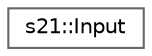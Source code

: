 digraph "Graphical Class Hierarchy"
{
 // LATEX_PDF_SIZE
  bgcolor="transparent";
  edge [fontname=Helvetica,fontsize=10,labelfontname=Helvetica,labelfontsize=10];
  node [fontname=Helvetica,fontsize=10,shape=box,height=0.2,width=0.4];
  rankdir="LR";
  Node0 [id="Node000000",label="s21::Input",height=0.2,width=0.4,color="grey40", fillcolor="white", style="filled",URL="$db/d99/structs21_1_1Input.html",tooltip=" "];
}
